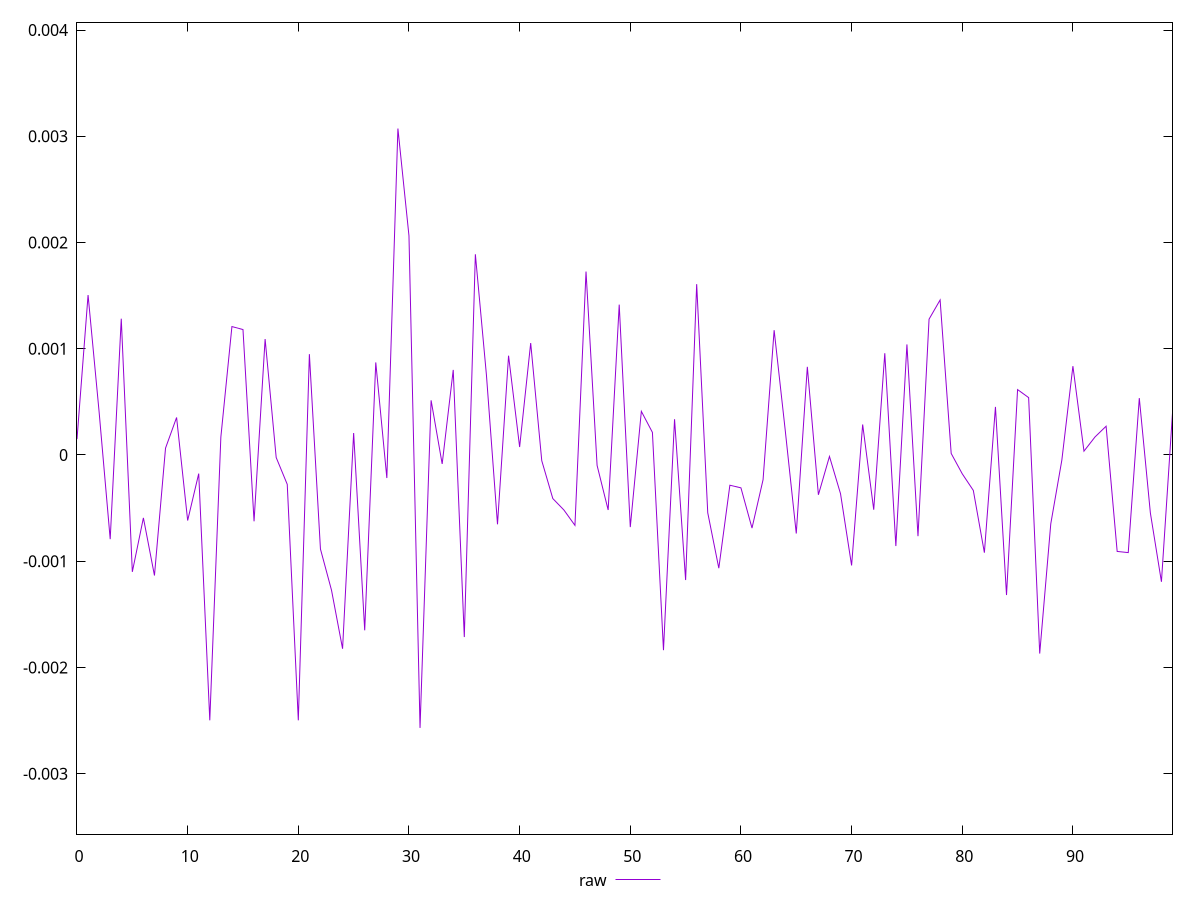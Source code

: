 reset

$raw <<EOF
0 0.00014923492488071302
1 0.0015052949797748198
2 0.00040321172410450953
3 -0.0007922350222288821
4 0.0012828066781731212
5 -0.0011002392121269799
6 -0.0005920496251788372
7 -0.0011344790607613563
8 0.00006430231879122686
9 0.0003528991720575671
10 -0.0006169725245965318
11 -0.00017539839902698805
12 -0.0024973439740831106
13 0.00016853559127231744
14 0.0012087653464299916
15 0.0011803520013236755
16 -0.0006241397772496771
17 0.0010911979922615333
18 -0.000023768491822601102
19 -0.00027664652059703474
20 -0.002497469942824011
21 0.0009489890816762103
22 -0.0008853220022970954
23 -0.0012730275216648896
24 -0.0018237563175697415
25 0.0002066965240077226
26 -0.0016503456825393825
27 0.0008711891468608353
28 -0.00021683819366741922
29 0.003072597771951914
30 0.0020625311261782847
31 -0.002568868136671516
32 0.0005143776046048706
33 -0.00008447859474376013
34 0.0008005765125688305
35 -0.0017136287408564977
36 0.0018890905197859853
37 0.0007531955041764818
38 -0.0006526497234131043
39 0.0009345482328458358
40 0.00007485961257854487
41 0.0010537026292426672
42 -0.00005368148148231083
43 -0.0004105265987577847
44 -0.0005177339052912317
45 -0.0006626155382613741
46 0.0017264565674176217
47 -0.00009821189823767548
48 -0.0005178144372277038
49 0.0014153341689052785
50 -0.000678750258809354
51 0.0004107289942976584
52 0.00021263378471694238
53 -0.0018371218840335189
54 0.00033661164172952673
55 -0.0011773670447044414
56 0.0016076666513815008
57 -0.0005439035108302459
58 -0.0010655616599131417
59 -0.00028483731496792286
60 -0.00030942501349477127
61 -0.0006879952366450534
62 -0.00023277807726615474
63 0.0011744326246924952
64 0.00023509564555553134
65 -0.0007392924943610185
66 0.0008295254518332018
67 -0.00037480005290495
68 -0.000013854712780986267
69 -0.00036489049501430557
70 -0.001039818092815701
71 0.0002869210371373762
72 -0.0005153471777925884
73 0.0009578370052092486
74 -0.0008574732252381589
75 0.0010405590660873224
76 -0.0007641101817866466
77 0.001278250185474972
78 0.0014590689127900833
79 0.000014280449412164276
80 -0.00017729897176674072
81 -0.0003336507594842358
82 -0.0009197393705422291
83 0.0004523371198931727
84 -0.001318459029872969
85 0.0006153179090153686
86 0.0005398378965632084
87 -0.0018690660589285213
88 -0.0006480871018789858
89 -0.00004840451496980508
90 0.0008359193374390936
91 0.000035944066473736766
92 0.0001698191024544271
93 0.00027062685058389937
94 -0.0009079199017456962
95 -0.0009189205534327893
96 0.0005353798666840728
97 -0.0005453241042251824
98 -0.0011936599777719508
99 0.00039516435496582126
EOF

set key outside below
set xrange [0:99]
set yrange [-0.003568868136671516:0.004072597771951915]
set trange [-0.003568868136671516:0.004072597771951915]
set terminal svg size 640, 500 enhanced background rgb 'white'
set output "reports/report_00027_2021-02-24T12-40-31.850Z/meta/pScore-difference/samples/agenda/raw/values.svg"

plot $raw title "raw" with line

reset
